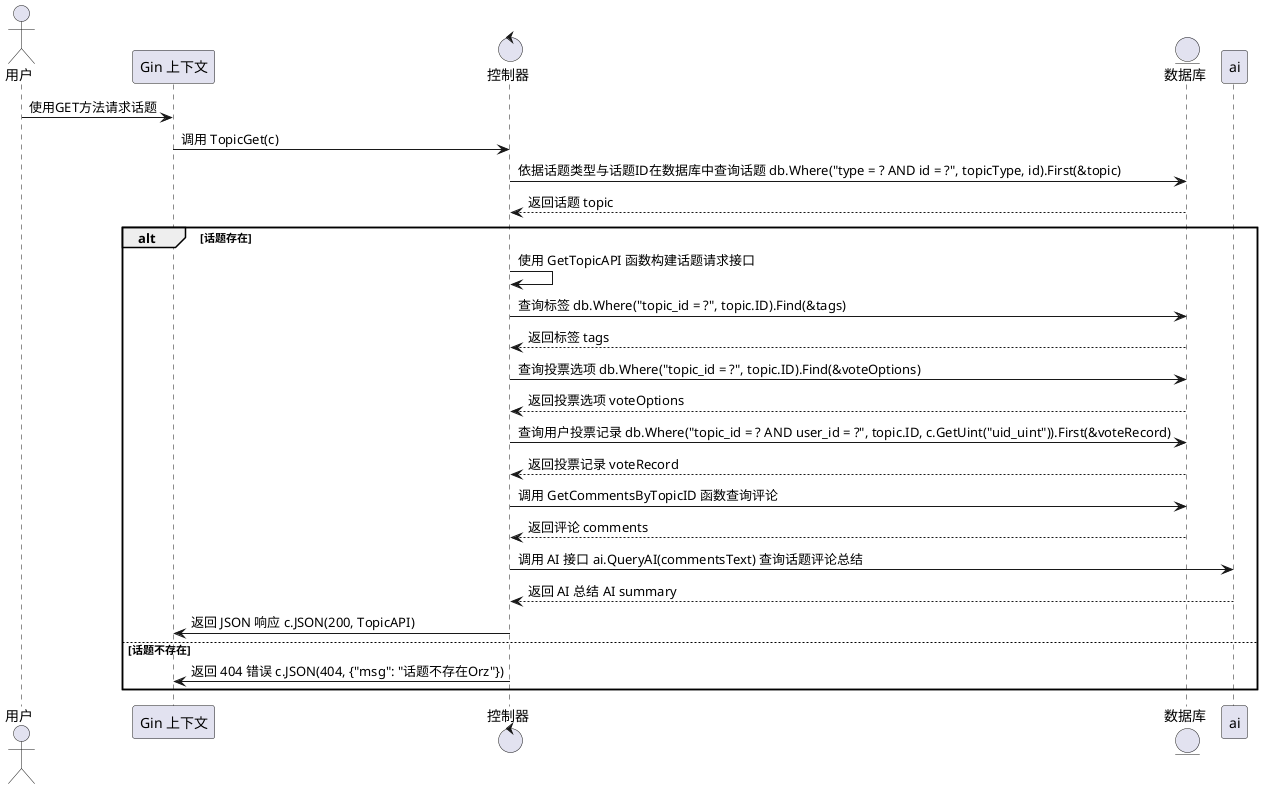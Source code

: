 @startuml
actor 用户 as u

participant "Gin 上下文" as c

control "控制器" as ctrl

entity "数据库" as db

u -> c : 使用GET方法请求话题

c -> ctrl : 调用 TopicGet(c)

ctrl -> db : 依据话题类型与话题ID在数据库中查询话题 db.Where("type = ? AND id = ?", topicType, id).First(&topic)

db --> ctrl : 返回话题 topic

alt 话题存在
    ctrl -> ctrl : 使用 GetTopicAPI 函数构建话题请求接口
    ctrl -> db : 查询标签 db.Where("topic_id = ?", topic.ID).Find(&tags)
    db --> ctrl : 返回标签 tags
    ctrl -> db : 查询投票选项 db.Where("topic_id = ?", topic.ID).Find(&voteOptions)
    db --> ctrl : 返回投票选项 voteOptions
    ctrl -> db : 查询用户投票记录 db.Where("topic_id = ? AND user_id = ?", topic.ID, c.GetUint("uid_uint")).First(&voteRecord)
    db --> ctrl : 返回投票记录 voteRecord
    ctrl -> db : 调用 GetCommentsByTopicID 函数查询评论
    db --> ctrl : 返回评论 comments
    ctrl -> ai : 调用 AI 接口 ai.QueryAI(commentsText) 查询话题评论总结
    ai --> ctrl : 返回 AI 总结 AI summary
    ctrl -> c : 返回 JSON 响应 c.JSON(200, TopicAPI)
else 话题不存在
    ctrl -> c : 返回 404 错误 c.JSON(404, {"msg": "话题不存在Orz"})
end
@enduml